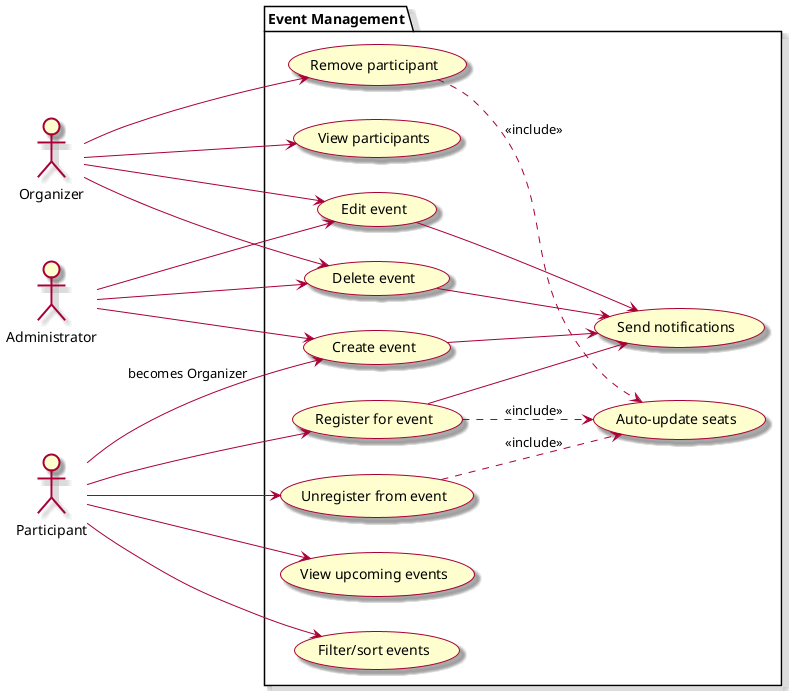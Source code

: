 @startuml
left to right direction
skin rose

actor Administrator
actor Organizer
actor Participant

package "Event Management" {

    usecase "Create event" as UC_Create
    usecase "Edit event" as UC_Edit
    usecase "Delete event" as UC_Delete
    usecase "View upcoming events" as UC_View
    usecase "Filter/sort events" as UC_Filter

    usecase "Register for event" as UC_Register
    usecase "Unregister from event" as UC_Unregister
    usecase "Auto-update seats" as UC_Seats
    usecase "Send notifications" as UC_Notify

    usecase "View participants" as UC_ViewPart
    usecase "Remove participant" as UC_RemovePart
}

' Admin i organizer mogą zarządzać eventami
Administrator --> UC_Create
Administrator --> UC_Edit
Administrator --> UC_Delete

Organizer --> UC_Edit
Organizer --> UC_Delete
Organizer --> UC_ViewPart
Organizer --> UC_RemovePart

' Uczestnik może tworzyć wydarzenie i wtedy staje się organizatorem
Participant --> UC_Create : becomes Organizer

' Uczestnik - normalne akcje
Participant --> UC_View
Participant --> UC_Filter
Participant --> UC_Register
Participant --> UC_Unregister

' Powiązania między przypadkami użycia
UC_Register ..> UC_Seats : <<include>>
UC_Unregister ..> UC_Seats : <<include>>
UC_RemovePart ..> UC_Seats : <<include>>

UC_Create --> UC_Notify
UC_Edit --> UC_Notify
UC_Delete --> UC_Notify
UC_Register --> UC_Notify

@enduml
